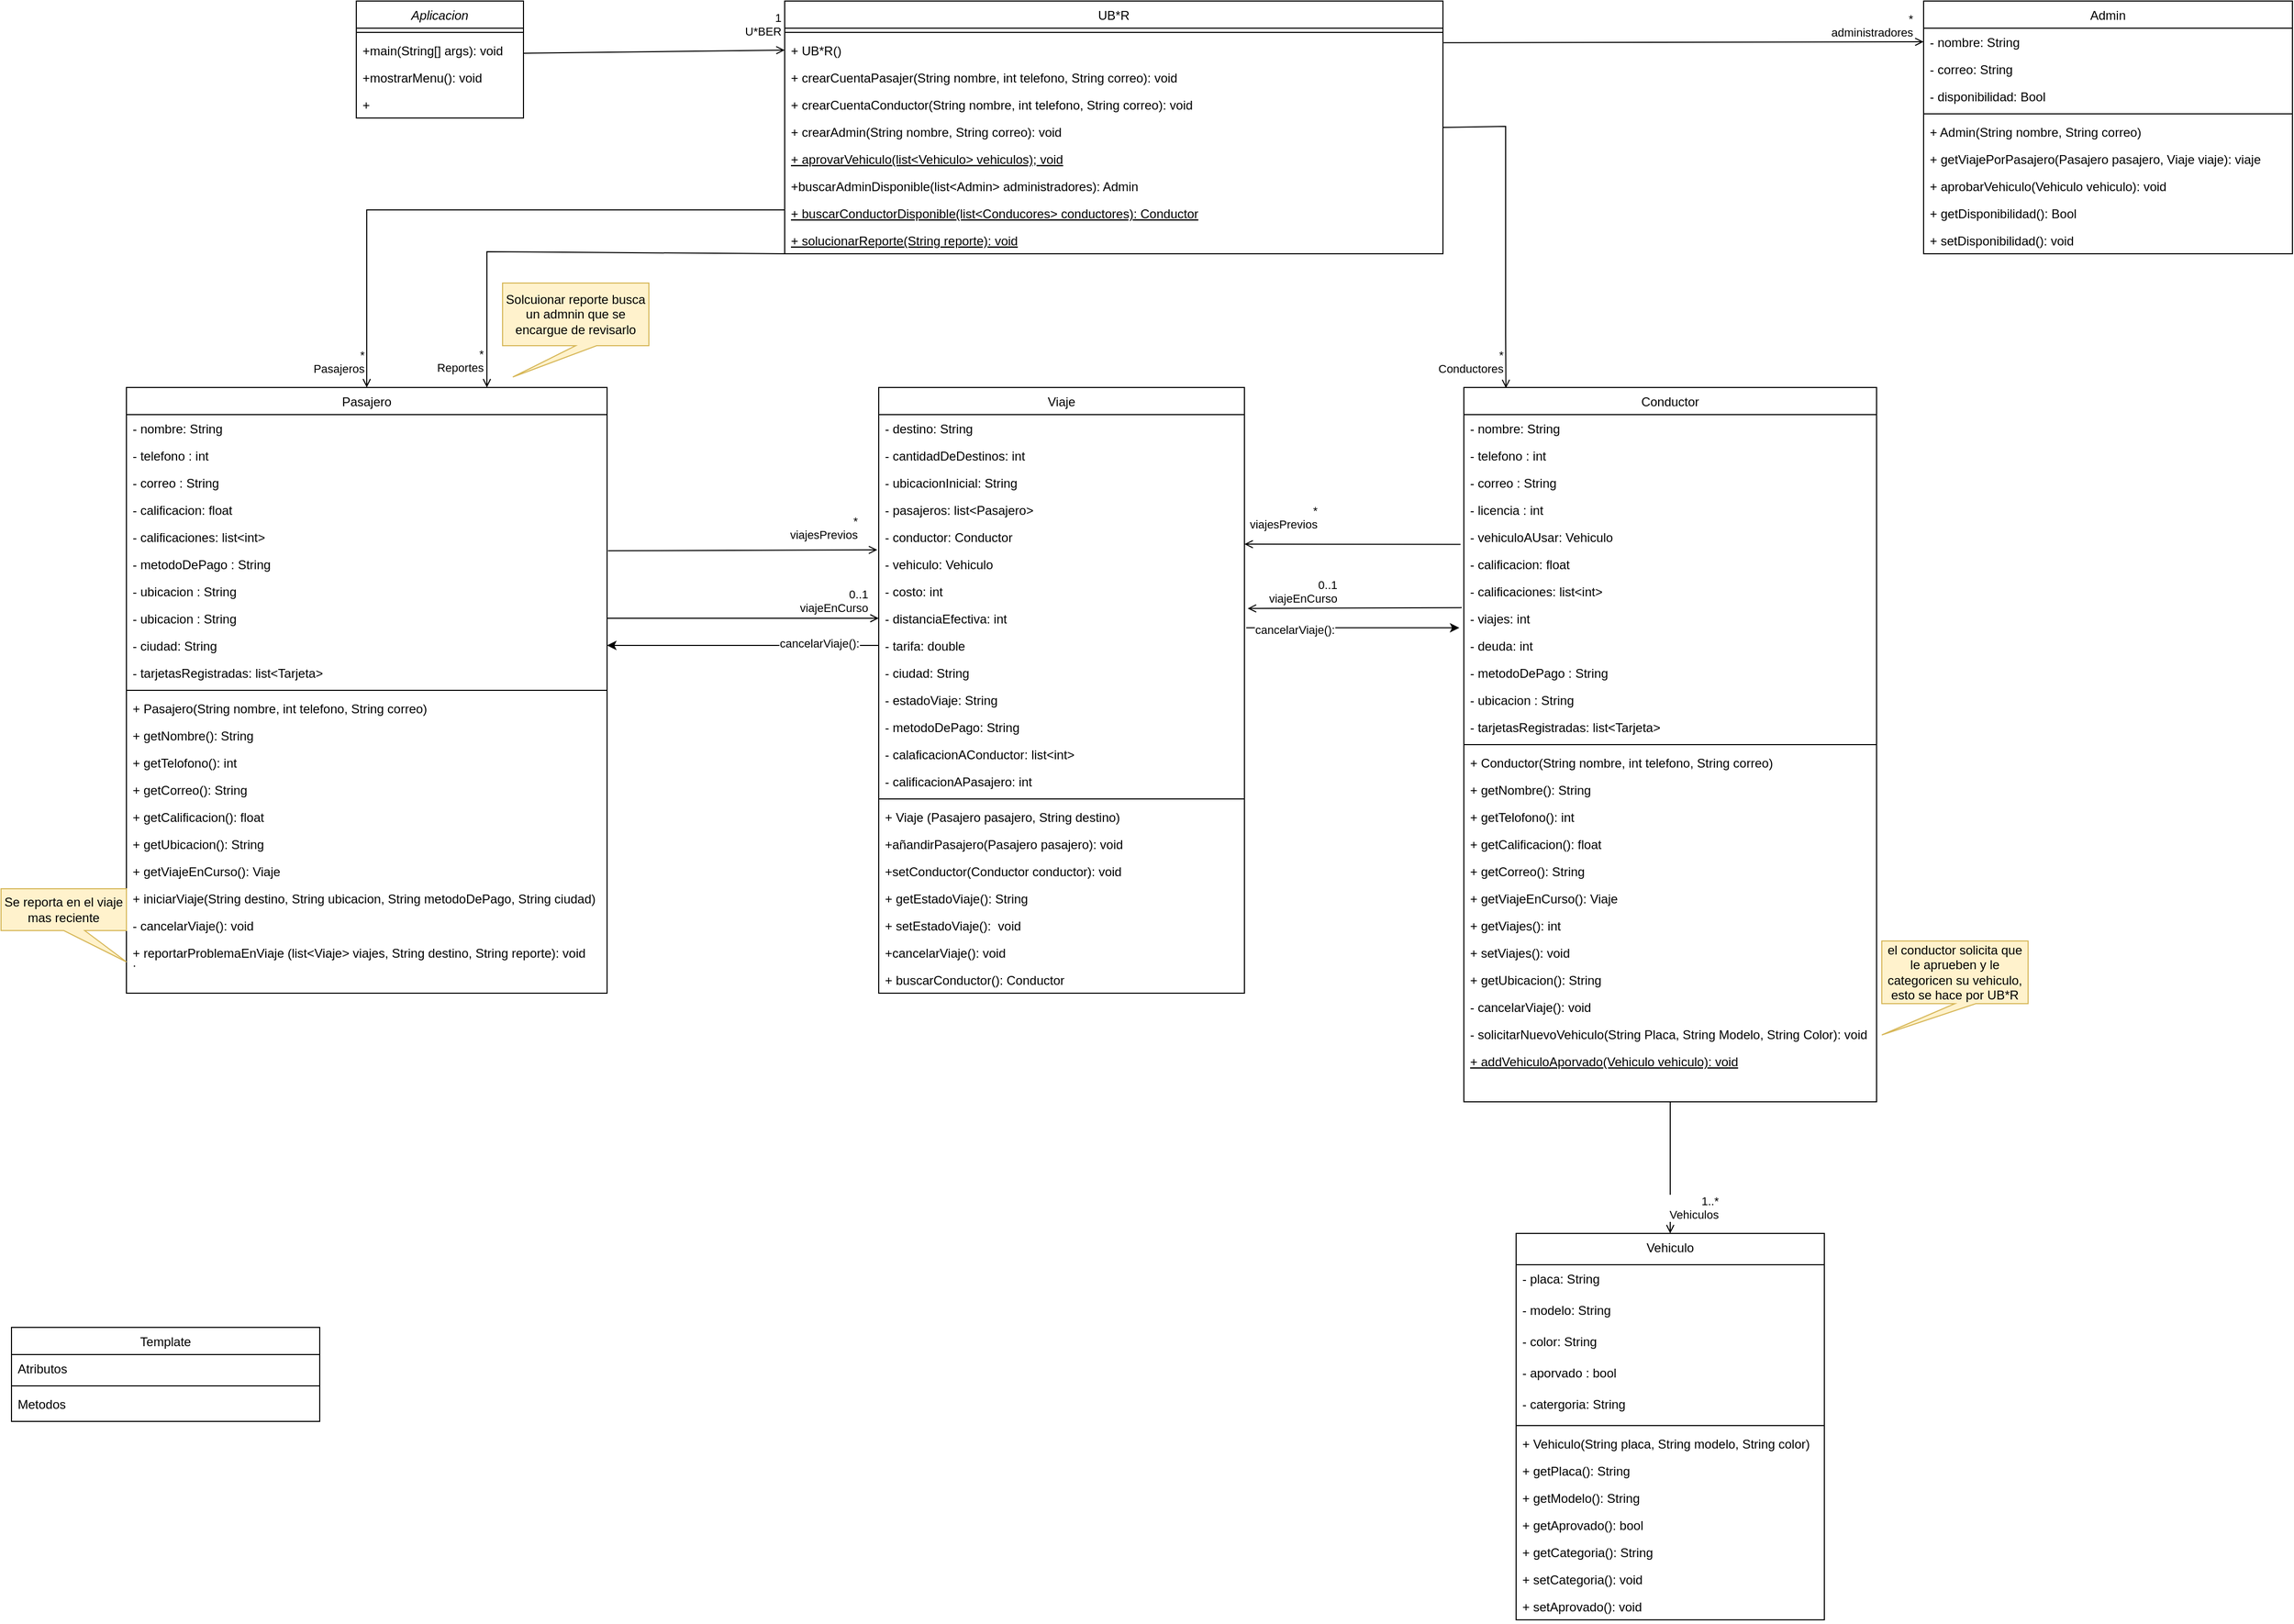 <mxfile version="20.3.0" type="github">
  <diagram id="C5RBs43oDa-KdzZeNtuy" name="Page-1">
    <mxGraphModel dx="2028" dy="691" grid="1" gridSize="10" guides="1" tooltips="1" connect="1" arrows="1" fold="1" page="1" pageScale="1" pageWidth="827" pageHeight="1169" math="0" shadow="0">
      <root>
        <mxCell id="WIyWlLk6GJQsqaUBKTNV-0" />
        <mxCell id="WIyWlLk6GJQsqaUBKTNV-1" parent="WIyWlLk6GJQsqaUBKTNV-0" />
        <mxCell id="zkfFHV4jXpPFQw0GAbJ--0" value="Aplicacion" style="swimlane;fontStyle=2;align=center;verticalAlign=top;childLayout=stackLayout;horizontal=1;startSize=26;horizontalStack=0;resizeParent=1;resizeLast=0;collapsible=1;marginBottom=0;rounded=0;shadow=0;strokeWidth=1;" parent="WIyWlLk6GJQsqaUBKTNV-1" vertex="1">
          <mxGeometry x="-370" y="40" width="160" height="112" as="geometry">
            <mxRectangle x="230" y="140" width="160" height="26" as="alternateBounds" />
          </mxGeometry>
        </mxCell>
        <mxCell id="zkfFHV4jXpPFQw0GAbJ--4" value="" style="line;html=1;strokeWidth=1;align=left;verticalAlign=middle;spacingTop=-1;spacingLeft=3;spacingRight=3;rotatable=0;labelPosition=right;points=[];portConstraint=eastwest;" parent="zkfFHV4jXpPFQw0GAbJ--0" vertex="1">
          <mxGeometry y="26" width="160" height="8" as="geometry" />
        </mxCell>
        <mxCell id="zkfFHV4jXpPFQw0GAbJ--5" value="+main(String[] args): void" style="text;align=left;verticalAlign=top;spacingLeft=4;spacingRight=4;overflow=hidden;rotatable=0;points=[[0,0.5],[1,0.5]];portConstraint=eastwest;" parent="zkfFHV4jXpPFQw0GAbJ--0" vertex="1">
          <mxGeometry y="34" width="160" height="26" as="geometry" />
        </mxCell>
        <mxCell id="MLmQVyr9P93g7gufr7wJ-302" value="" style="endArrow=open;html=1;rounded=0;entryX=0;entryY=0.5;entryDx=0;entryDy=0;endFill=0;" edge="1" parent="zkfFHV4jXpPFQw0GAbJ--0" target="MLmQVyr9P93g7gufr7wJ-48">
          <mxGeometry relative="1" as="geometry">
            <mxPoint x="160" y="50" as="sourcePoint" />
            <mxPoint x="275.84" y="49.998" as="targetPoint" />
          </mxGeometry>
        </mxCell>
        <mxCell id="MLmQVyr9P93g7gufr7wJ-303" value="1&lt;br&gt;U*BER" style="edgeLabel;resizable=0;html=1;align=right;verticalAlign=bottom;" connectable="0" vertex="1" parent="MLmQVyr9P93g7gufr7wJ-302">
          <mxGeometry x="1" relative="1" as="geometry">
            <mxPoint x="-2" y="-10" as="offset" />
          </mxGeometry>
        </mxCell>
        <mxCell id="MLmQVyr9P93g7gufr7wJ-40" value="+mostrarMenu(): void" style="text;align=left;verticalAlign=top;spacingLeft=4;spacingRight=4;overflow=hidden;rotatable=0;points=[[0,0.5],[1,0.5]];portConstraint=eastwest;" vertex="1" parent="zkfFHV4jXpPFQw0GAbJ--0">
          <mxGeometry y="60" width="160" height="26" as="geometry" />
        </mxCell>
        <mxCell id="MLmQVyr9P93g7gufr7wJ-39" value="+" style="text;align=left;verticalAlign=top;spacingLeft=4;spacingRight=4;overflow=hidden;rotatable=0;points=[[0,0.5],[1,0.5]];portConstraint=eastwest;" vertex="1" parent="zkfFHV4jXpPFQw0GAbJ--0">
          <mxGeometry y="86" width="160" height="26" as="geometry" />
        </mxCell>
        <mxCell id="zkfFHV4jXpPFQw0GAbJ--6" value="Pasajero" style="swimlane;fontStyle=0;align=center;verticalAlign=top;childLayout=stackLayout;horizontal=1;startSize=26;horizontalStack=0;resizeParent=1;resizeLast=0;collapsible=1;marginBottom=0;rounded=0;shadow=0;strokeWidth=1;" parent="WIyWlLk6GJQsqaUBKTNV-1" vertex="1">
          <mxGeometry x="-590" y="410" width="460" height="580" as="geometry">
            <mxRectangle x="130" y="380" width="160" height="26" as="alternateBounds" />
          </mxGeometry>
        </mxCell>
        <mxCell id="zkfFHV4jXpPFQw0GAbJ--7" value="- nombre: String" style="text;align=left;verticalAlign=top;spacingLeft=4;spacingRight=4;overflow=hidden;rotatable=0;points=[[0,0.5],[1,0.5]];portConstraint=eastwest;" parent="zkfFHV4jXpPFQw0GAbJ--6" vertex="1">
          <mxGeometry y="26" width="460" height="26" as="geometry" />
        </mxCell>
        <mxCell id="MLmQVyr9P93g7gufr7wJ-67" value="- telefono : int" style="text;align=left;verticalAlign=top;spacingLeft=4;spacingRight=4;overflow=hidden;rotatable=0;points=[[0,0.5],[1,0.5]];portConstraint=eastwest;" vertex="1" parent="zkfFHV4jXpPFQw0GAbJ--6">
          <mxGeometry y="52" width="460" height="26" as="geometry" />
        </mxCell>
        <mxCell id="MLmQVyr9P93g7gufr7wJ-68" value="- correo : String" style="text;align=left;verticalAlign=top;spacingLeft=4;spacingRight=4;overflow=hidden;rotatable=0;points=[[0,0.5],[1,0.5]];portConstraint=eastwest;" vertex="1" parent="zkfFHV4jXpPFQw0GAbJ--6">
          <mxGeometry y="78" width="460" height="26" as="geometry" />
        </mxCell>
        <mxCell id="zkfFHV4jXpPFQw0GAbJ--8" value="- calificacion: float" style="text;align=left;verticalAlign=top;spacingLeft=4;spacingRight=4;overflow=hidden;rotatable=0;points=[[0,0.5],[1,0.5]];portConstraint=eastwest;rounded=0;shadow=0;html=0;" parent="zkfFHV4jXpPFQw0GAbJ--6" vertex="1">
          <mxGeometry y="104" width="460" height="26" as="geometry" />
        </mxCell>
        <mxCell id="MLmQVyr9P93g7gufr7wJ-361" value="- calificaciones: list&lt;int&gt;" style="text;align=left;verticalAlign=top;spacingLeft=4;spacingRight=4;overflow=hidden;rotatable=0;points=[[0,0.5],[1,0.5]];portConstraint=eastwest;rounded=0;shadow=0;html=0;" vertex="1" parent="zkfFHV4jXpPFQw0GAbJ--6">
          <mxGeometry y="130" width="460" height="26" as="geometry" />
        </mxCell>
        <mxCell id="MLmQVyr9P93g7gufr7wJ-64" value="- metodoDePago : String" style="text;align=left;verticalAlign=top;spacingLeft=4;spacingRight=4;overflow=hidden;rotatable=0;points=[[0,0.5],[1,0.5]];portConstraint=eastwest;rounded=0;shadow=0;html=0;" vertex="1" parent="zkfFHV4jXpPFQw0GAbJ--6">
          <mxGeometry y="156" width="460" height="26" as="geometry" />
        </mxCell>
        <mxCell id="MLmQVyr9P93g7gufr7wJ-65" value="- ubicacion : String" style="text;align=left;verticalAlign=top;spacingLeft=4;spacingRight=4;overflow=hidden;rotatable=0;points=[[0,0.5],[1,0.5]];portConstraint=eastwest;rounded=0;shadow=0;html=0;" vertex="1" parent="zkfFHV4jXpPFQw0GAbJ--6">
          <mxGeometry y="182" width="460" height="26" as="geometry" />
        </mxCell>
        <mxCell id="MLmQVyr9P93g7gufr7wJ-452" value="- ubicacion : String" style="text;align=left;verticalAlign=top;spacingLeft=4;spacingRight=4;overflow=hidden;rotatable=0;points=[[0,0.5],[1,0.5]];portConstraint=eastwest;rounded=0;shadow=0;html=0;" vertex="1" parent="zkfFHV4jXpPFQw0GAbJ--6">
          <mxGeometry y="208" width="460" height="26" as="geometry" />
        </mxCell>
        <mxCell id="MLmQVyr9P93g7gufr7wJ-353" value="- ciudad: String" style="text;align=left;verticalAlign=top;spacingLeft=4;spacingRight=4;overflow=hidden;rotatable=0;points=[[0,0.5],[1,0.5]];portConstraint=eastwest;rounded=0;shadow=0;html=0;" vertex="1" parent="zkfFHV4jXpPFQw0GAbJ--6">
          <mxGeometry y="234" width="460" height="26" as="geometry" />
        </mxCell>
        <mxCell id="MLmQVyr9P93g7gufr7wJ-63" value="- tarjetasRegistradas: list&lt;Tarjeta&gt;" style="text;align=left;verticalAlign=top;spacingLeft=4;spacingRight=4;overflow=hidden;rotatable=0;points=[[0,0.5],[1,0.5]];portConstraint=eastwest;rounded=0;shadow=0;html=0;" vertex="1" parent="zkfFHV4jXpPFQw0GAbJ--6">
          <mxGeometry y="260" width="460" height="26" as="geometry" />
        </mxCell>
        <mxCell id="zkfFHV4jXpPFQw0GAbJ--9" value="" style="line;html=1;strokeWidth=1;align=left;verticalAlign=middle;spacingTop=-1;spacingLeft=3;spacingRight=3;rotatable=0;labelPosition=right;points=[];portConstraint=eastwest;" parent="zkfFHV4jXpPFQw0GAbJ--6" vertex="1">
          <mxGeometry y="286" width="460" height="8" as="geometry" />
        </mxCell>
        <mxCell id="zkfFHV4jXpPFQw0GAbJ--11" value="+ Pasajero(String nombre, int telefono, String correo)" style="text;align=left;verticalAlign=top;spacingLeft=4;spacingRight=4;overflow=hidden;rotatable=0;points=[[0,0.5],[1,0.5]];portConstraint=eastwest;" parent="zkfFHV4jXpPFQw0GAbJ--6" vertex="1">
          <mxGeometry y="294" width="460" height="26" as="geometry" />
        </mxCell>
        <mxCell id="MLmQVyr9P93g7gufr7wJ-69" value="+ getNombre(): String" style="text;align=left;verticalAlign=top;spacingLeft=4;spacingRight=4;overflow=hidden;rotatable=0;points=[[0,0.5],[1,0.5]];portConstraint=eastwest;" vertex="1" parent="zkfFHV4jXpPFQw0GAbJ--6">
          <mxGeometry y="320" width="460" height="26" as="geometry" />
        </mxCell>
        <mxCell id="MLmQVyr9P93g7gufr7wJ-72" value="+ getTelofono(): int" style="text;align=left;verticalAlign=top;spacingLeft=4;spacingRight=4;overflow=hidden;rotatable=0;points=[[0,0.5],[1,0.5]];portConstraint=eastwest;" vertex="1" parent="zkfFHV4jXpPFQw0GAbJ--6">
          <mxGeometry y="346" width="460" height="26" as="geometry" />
        </mxCell>
        <mxCell id="MLmQVyr9P93g7gufr7wJ-71" value="+ getCorreo(): String" style="text;align=left;verticalAlign=top;spacingLeft=4;spacingRight=4;overflow=hidden;rotatable=0;points=[[0,0.5],[1,0.5]];portConstraint=eastwest;" vertex="1" parent="zkfFHV4jXpPFQw0GAbJ--6">
          <mxGeometry y="372" width="460" height="26" as="geometry" />
        </mxCell>
        <mxCell id="MLmQVyr9P93g7gufr7wJ-322" value="+ getCalificacion(): float" style="text;align=left;verticalAlign=top;spacingLeft=4;spacingRight=4;overflow=hidden;rotatable=0;points=[[0,0.5],[1,0.5]];portConstraint=eastwest;" vertex="1" parent="zkfFHV4jXpPFQw0GAbJ--6">
          <mxGeometry y="398" width="460" height="26" as="geometry" />
        </mxCell>
        <mxCell id="MLmQVyr9P93g7gufr7wJ-344" value="+ getUbicacion(): String" style="text;align=left;verticalAlign=top;spacingLeft=4;spacingRight=4;overflow=hidden;rotatable=0;points=[[0,0.5],[1,0.5]];portConstraint=eastwest;" vertex="1" parent="zkfFHV4jXpPFQw0GAbJ--6">
          <mxGeometry y="424" width="460" height="26" as="geometry" />
        </mxCell>
        <mxCell id="MLmQVyr9P93g7gufr7wJ-70" value="+ getViajeEnCurso(): Viaje" style="text;align=left;verticalAlign=top;spacingLeft=4;spacingRight=4;overflow=hidden;rotatable=0;points=[[0,0.5],[1,0.5]];portConstraint=eastwest;" vertex="1" parent="zkfFHV4jXpPFQw0GAbJ--6">
          <mxGeometry y="450" width="460" height="26" as="geometry" />
        </mxCell>
        <mxCell id="MLmQVyr9P93g7gufr7wJ-301" value="+ iniciarViaje(String destino, String ubicacion, String metodoDePago, String ciudad)" style="text;align=left;verticalAlign=top;spacingLeft=4;spacingRight=4;overflow=hidden;rotatable=0;points=[[0,0.5],[1,0.5]];portConstraint=eastwest;" vertex="1" parent="zkfFHV4jXpPFQw0GAbJ--6">
          <mxGeometry y="476" width="460" height="26" as="geometry" />
        </mxCell>
        <mxCell id="MLmQVyr9P93g7gufr7wJ-346" value="- cancelarViaje(): void" style="text;align=left;verticalAlign=top;spacingLeft=4;spacingRight=4;overflow=hidden;rotatable=0;points=[[0,0.5],[1,0.5]];portConstraint=eastwest;" vertex="1" parent="zkfFHV4jXpPFQw0GAbJ--6">
          <mxGeometry y="502" width="460" height="26" as="geometry" />
        </mxCell>
        <mxCell id="MLmQVyr9P93g7gufr7wJ-410" value="+ reportarProblemaEnViaje (list&lt;Viaje&gt; viajes, String destino, String reporte): void&#xa;:" style="text;align=left;verticalAlign=top;spacingLeft=4;spacingRight=4;overflow=hidden;rotatable=0;points=[[0,0.5],[1,0.5]];portConstraint=eastwest;" vertex="1" parent="zkfFHV4jXpPFQw0GAbJ--6">
          <mxGeometry y="528" width="460" height="26" as="geometry" />
        </mxCell>
        <mxCell id="zkfFHV4jXpPFQw0GAbJ--17" value="Viaje" style="swimlane;fontStyle=0;align=center;verticalAlign=top;childLayout=stackLayout;horizontal=1;startSize=26;horizontalStack=0;resizeParent=1;resizeLast=0;collapsible=1;marginBottom=0;rounded=0;shadow=0;strokeWidth=1;" parent="WIyWlLk6GJQsqaUBKTNV-1" vertex="1">
          <mxGeometry x="130" y="410" width="350" height="580" as="geometry">
            <mxRectangle x="550" y="140" width="160" height="26" as="alternateBounds" />
          </mxGeometry>
        </mxCell>
        <mxCell id="zkfFHV4jXpPFQw0GAbJ--18" value="- destino: String" style="text;align=left;verticalAlign=top;spacingLeft=4;spacingRight=4;overflow=hidden;rotatable=0;points=[[0,0.5],[1,0.5]];portConstraint=eastwest;" parent="zkfFHV4jXpPFQw0GAbJ--17" vertex="1">
          <mxGeometry y="26" width="350" height="26" as="geometry" />
        </mxCell>
        <mxCell id="MLmQVyr9P93g7gufr7wJ-354" value="- cantidadDeDestinos: int" style="text;align=left;verticalAlign=top;spacingLeft=4;spacingRight=4;overflow=hidden;rotatable=0;points=[[0,0.5],[1,0.5]];portConstraint=eastwest;" vertex="1" parent="zkfFHV4jXpPFQw0GAbJ--17">
          <mxGeometry y="52" width="350" height="26" as="geometry" />
        </mxCell>
        <mxCell id="zkfFHV4jXpPFQw0GAbJ--19" value="- ubicacionInicial: String" style="text;align=left;verticalAlign=top;spacingLeft=4;spacingRight=4;overflow=hidden;rotatable=0;points=[[0,0.5],[1,0.5]];portConstraint=eastwest;rounded=0;shadow=0;html=0;" parent="zkfFHV4jXpPFQw0GAbJ--17" vertex="1">
          <mxGeometry y="78" width="350" height="26" as="geometry" />
        </mxCell>
        <mxCell id="zkfFHV4jXpPFQw0GAbJ--20" value="- pasajeros: list&lt;Pasajero&gt;" style="text;align=left;verticalAlign=top;spacingLeft=4;spacingRight=4;overflow=hidden;rotatable=0;points=[[0,0.5],[1,0.5]];portConstraint=eastwest;rounded=0;shadow=0;html=0;" parent="zkfFHV4jXpPFQw0GAbJ--17" vertex="1">
          <mxGeometry y="104" width="350" height="26" as="geometry" />
        </mxCell>
        <mxCell id="zkfFHV4jXpPFQw0GAbJ--21" value="- conductor: Conductor" style="text;align=left;verticalAlign=top;spacingLeft=4;spacingRight=4;overflow=hidden;rotatable=0;points=[[0,0.5],[1,0.5]];portConstraint=eastwest;rounded=0;shadow=0;html=0;" parent="zkfFHV4jXpPFQw0GAbJ--17" vertex="1">
          <mxGeometry y="130" width="350" height="26" as="geometry" />
        </mxCell>
        <mxCell id="MLmQVyr9P93g7gufr7wJ-474" value="" style="endArrow=open;html=1;rounded=0;entryX=-0.004;entryY=0.982;entryDx=0;entryDy=0;endFill=0;exitX=-0.008;exitY=0.781;exitDx=0;exitDy=0;exitPerimeter=0;entryPerimeter=0;" edge="1" parent="zkfFHV4jXpPFQw0GAbJ--17" source="MLmQVyr9P93g7gufr7wJ-424">
          <mxGeometry width="50" height="50" relative="1" as="geometry">
            <mxPoint x="92.32" y="150.86" as="sourcePoint" />
            <mxPoint x="350.0" y="150.002" as="targetPoint" />
          </mxGeometry>
        </mxCell>
        <mxCell id="zkfFHV4jXpPFQw0GAbJ--22" value="- vehiculo: Vehiculo" style="text;align=left;verticalAlign=top;spacingLeft=4;spacingRight=4;overflow=hidden;rotatable=0;points=[[0,0.5],[1,0.5]];portConstraint=eastwest;rounded=0;shadow=0;html=0;" parent="zkfFHV4jXpPFQw0GAbJ--17" vertex="1">
          <mxGeometry y="156" width="350" height="26" as="geometry" />
        </mxCell>
        <mxCell id="MLmQVyr9P93g7gufr7wJ-349" value="- costo: int" style="text;align=left;verticalAlign=top;spacingLeft=4;spacingRight=4;overflow=hidden;rotatable=0;points=[[0,0.5],[1,0.5]];portConstraint=eastwest;rounded=0;shadow=0;html=0;" vertex="1" parent="zkfFHV4jXpPFQw0GAbJ--17">
          <mxGeometry y="182" width="350" height="26" as="geometry" />
        </mxCell>
        <mxCell id="MLmQVyr9P93g7gufr7wJ-350" value="- distanciaEfectiva: int" style="text;align=left;verticalAlign=top;spacingLeft=4;spacingRight=4;overflow=hidden;rotatable=0;points=[[0,0.5],[1,0.5]];portConstraint=eastwest;rounded=0;shadow=0;html=0;" vertex="1" parent="zkfFHV4jXpPFQw0GAbJ--17">
          <mxGeometry y="208" width="350" height="26" as="geometry" />
        </mxCell>
        <mxCell id="MLmQVyr9P93g7gufr7wJ-351" value="- tarifa: double" style="text;align=left;verticalAlign=top;spacingLeft=4;spacingRight=4;overflow=hidden;rotatable=0;points=[[0,0.5],[1,0.5]];portConstraint=eastwest;rounded=0;shadow=0;html=0;" vertex="1" parent="zkfFHV4jXpPFQw0GAbJ--17">
          <mxGeometry y="234" width="350" height="26" as="geometry" />
        </mxCell>
        <mxCell id="MLmQVyr9P93g7gufr7wJ-352" value="- ciudad: String" style="text;align=left;verticalAlign=top;spacingLeft=4;spacingRight=4;overflow=hidden;rotatable=0;points=[[0,0.5],[1,0.5]];portConstraint=eastwest;rounded=0;shadow=0;html=0;" vertex="1" parent="zkfFHV4jXpPFQw0GAbJ--17">
          <mxGeometry y="260" width="350" height="26" as="geometry" />
        </mxCell>
        <mxCell id="MLmQVyr9P93g7gufr7wJ-357" value="- estadoViaje: String" style="text;align=left;verticalAlign=top;spacingLeft=4;spacingRight=4;overflow=hidden;rotatable=0;points=[[0,0.5],[1,0.5]];portConstraint=eastwest;rounded=0;shadow=0;html=0;" vertex="1" parent="zkfFHV4jXpPFQw0GAbJ--17">
          <mxGeometry y="286" width="350" height="26" as="geometry" />
        </mxCell>
        <mxCell id="MLmQVyr9P93g7gufr7wJ-362" value="- metodoDePago: String" style="text;align=left;verticalAlign=top;spacingLeft=4;spacingRight=4;overflow=hidden;rotatable=0;points=[[0,0.5],[1,0.5]];portConstraint=eastwest;rounded=0;shadow=0;html=0;" vertex="1" parent="zkfFHV4jXpPFQw0GAbJ--17">
          <mxGeometry y="312" width="350" height="26" as="geometry" />
        </mxCell>
        <mxCell id="MLmQVyr9P93g7gufr7wJ-363" value="- calaficacionAConductor: list&lt;int&gt;" style="text;align=left;verticalAlign=top;spacingLeft=4;spacingRight=4;overflow=hidden;rotatable=0;points=[[0,0.5],[1,0.5]];portConstraint=eastwest;rounded=0;shadow=0;html=0;" vertex="1" parent="zkfFHV4jXpPFQw0GAbJ--17">
          <mxGeometry y="338" width="350" height="26" as="geometry" />
        </mxCell>
        <mxCell id="MLmQVyr9P93g7gufr7wJ-364" value="- calificacionAPasajero: int" style="text;align=left;verticalAlign=top;spacingLeft=4;spacingRight=4;overflow=hidden;rotatable=0;points=[[0,0.5],[1,0.5]];portConstraint=eastwest;rounded=0;shadow=0;html=0;" vertex="1" parent="zkfFHV4jXpPFQw0GAbJ--17">
          <mxGeometry y="364" width="350" height="26" as="geometry" />
        </mxCell>
        <mxCell id="zkfFHV4jXpPFQw0GAbJ--23" value="" style="line;html=1;strokeWidth=1;align=left;verticalAlign=middle;spacingTop=-1;spacingLeft=3;spacingRight=3;rotatable=0;labelPosition=right;points=[];portConstraint=eastwest;" parent="zkfFHV4jXpPFQw0GAbJ--17" vertex="1">
          <mxGeometry y="390" width="350" height="8" as="geometry" />
        </mxCell>
        <mxCell id="MLmQVyr9P93g7gufr7wJ-356" value="+ Viaje (Pasajero pasajero, String destino)" style="text;align=left;verticalAlign=top;spacingLeft=4;spacingRight=4;overflow=hidden;rotatable=0;points=[[0,0.5],[1,0.5]];portConstraint=eastwest;" vertex="1" parent="zkfFHV4jXpPFQw0GAbJ--17">
          <mxGeometry y="398" width="350" height="26" as="geometry" />
        </mxCell>
        <mxCell id="zkfFHV4jXpPFQw0GAbJ--24" value="+añandirPasajero(Pasajero pasajero): void" style="text;align=left;verticalAlign=top;spacingLeft=4;spacingRight=4;overflow=hidden;rotatable=0;points=[[0,0.5],[1,0.5]];portConstraint=eastwest;" parent="zkfFHV4jXpPFQw0GAbJ--17" vertex="1">
          <mxGeometry y="424" width="350" height="26" as="geometry" />
        </mxCell>
        <mxCell id="zkfFHV4jXpPFQw0GAbJ--25" value="+setConductor(Conductor conductor): void" style="text;align=left;verticalAlign=top;spacingLeft=4;spacingRight=4;overflow=hidden;rotatable=0;points=[[0,0.5],[1,0.5]];portConstraint=eastwest;" parent="zkfFHV4jXpPFQw0GAbJ--17" vertex="1">
          <mxGeometry y="450" width="350" height="26" as="geometry" />
        </mxCell>
        <mxCell id="MLmQVyr9P93g7gufr7wJ-358" value="+ getEstadoViaje(): String" style="text;align=left;verticalAlign=top;spacingLeft=4;spacingRight=4;overflow=hidden;rotatable=0;points=[[0,0.5],[1,0.5]];portConstraint=eastwest;" vertex="1" parent="zkfFHV4jXpPFQw0GAbJ--17">
          <mxGeometry y="476" width="350" height="26" as="geometry" />
        </mxCell>
        <mxCell id="MLmQVyr9P93g7gufr7wJ-359" value="+ setEstadoViaje():  void" style="text;align=left;verticalAlign=top;spacingLeft=4;spacingRight=4;overflow=hidden;rotatable=0;points=[[0,0.5],[1,0.5]];portConstraint=eastwest;" vertex="1" parent="zkfFHV4jXpPFQw0GAbJ--17">
          <mxGeometry y="502" width="350" height="26" as="geometry" />
        </mxCell>
        <mxCell id="MLmQVyr9P93g7gufr7wJ-465" value="+cancelarViaje(): void" style="text;align=left;verticalAlign=top;spacingLeft=4;spacingRight=4;overflow=hidden;rotatable=0;points=[[0,0.5],[1,0.5]];portConstraint=eastwest;" vertex="1" parent="zkfFHV4jXpPFQw0GAbJ--17">
          <mxGeometry y="528" width="350" height="26" as="geometry" />
        </mxCell>
        <mxCell id="MLmQVyr9P93g7gufr7wJ-478" value="+ buscarConductor(): Conductor" style="text;align=left;verticalAlign=top;spacingLeft=4;spacingRight=4;overflow=hidden;rotatable=0;points=[[0,0.5],[1,0.5]];portConstraint=eastwest;" vertex="1" parent="zkfFHV4jXpPFQw0GAbJ--17">
          <mxGeometry y="554" width="350" height="26" as="geometry" />
        </mxCell>
        <mxCell id="MLmQVyr9P93g7gufr7wJ-41" value="UB*R" style="swimlane;fontStyle=0;align=center;verticalAlign=top;childLayout=stackLayout;horizontal=1;startSize=26;horizontalStack=0;resizeParent=1;resizeLast=0;collapsible=1;marginBottom=0;rounded=0;shadow=0;strokeWidth=1;" vertex="1" parent="WIyWlLk6GJQsqaUBKTNV-1">
          <mxGeometry x="40" y="40" width="630" height="242" as="geometry">
            <mxRectangle x="550" y="140" width="160" height="26" as="alternateBounds" />
          </mxGeometry>
        </mxCell>
        <mxCell id="MLmQVyr9P93g7gufr7wJ-47" value="" style="line;html=1;strokeWidth=1;align=left;verticalAlign=middle;spacingTop=-1;spacingLeft=3;spacingRight=3;rotatable=0;labelPosition=right;points=[];portConstraint=eastwest;" vertex="1" parent="MLmQVyr9P93g7gufr7wJ-41">
          <mxGeometry y="26" width="630" height="8" as="geometry" />
        </mxCell>
        <mxCell id="MLmQVyr9P93g7gufr7wJ-48" value="+ UB*R()" style="text;align=left;verticalAlign=top;spacingLeft=4;spacingRight=4;overflow=hidden;rotatable=0;points=[[0,0.5],[1,0.5]];portConstraint=eastwest;" vertex="1" parent="MLmQVyr9P93g7gufr7wJ-41">
          <mxGeometry y="34" width="630" height="26" as="geometry" />
        </mxCell>
        <mxCell id="MLmQVyr9P93g7gufr7wJ-365" value="+ crearCuentaPasajer(String nombre, int telefono, String correo): void" style="text;align=left;verticalAlign=top;spacingLeft=4;spacingRight=4;overflow=hidden;rotatable=0;points=[[0,0.5],[1,0.5]];portConstraint=eastwest;" vertex="1" parent="MLmQVyr9P93g7gufr7wJ-41">
          <mxGeometry y="60" width="630" height="26" as="geometry" />
        </mxCell>
        <mxCell id="MLmQVyr9P93g7gufr7wJ-369" value="+ crearCuentaConductor(String nombre, int telefono, String correo): void" style="text;align=left;verticalAlign=top;spacingLeft=4;spacingRight=4;overflow=hidden;rotatable=0;points=[[0,0.5],[1,0.5]];portConstraint=eastwest;" vertex="1" parent="MLmQVyr9P93g7gufr7wJ-41">
          <mxGeometry y="86" width="630" height="26" as="geometry" />
        </mxCell>
        <mxCell id="MLmQVyr9P93g7gufr7wJ-467" value="+ crearAdmin(String nombre, String correo): void" style="text;align=left;verticalAlign=top;spacingLeft=4;spacingRight=4;overflow=hidden;rotatable=0;points=[[0,0.5],[1,0.5]];portConstraint=eastwest;" vertex="1" parent="MLmQVyr9P93g7gufr7wJ-41">
          <mxGeometry y="112" width="630" height="26" as="geometry" />
        </mxCell>
        <mxCell id="MLmQVyr9P93g7gufr7wJ-370" value="+ aprovarVehiculo(list&lt;Vehiculo&gt; vehiculos); void" style="text;align=left;verticalAlign=top;spacingLeft=4;spacingRight=4;overflow=hidden;rotatable=0;points=[[0,0.5],[1,0.5]];portConstraint=eastwest;fontStyle=4" vertex="1" parent="MLmQVyr9P93g7gufr7wJ-41">
          <mxGeometry y="138" width="630" height="26" as="geometry" />
        </mxCell>
        <mxCell id="MLmQVyr9P93g7gufr7wJ-466" value="+buscarAdminDisponible(list&lt;Admin&gt; administradores): Admin" style="text;align=left;verticalAlign=top;spacingLeft=4;spacingRight=4;overflow=hidden;rotatable=0;points=[[0,0.5],[1,0.5]];portConstraint=eastwest;" vertex="1" parent="MLmQVyr9P93g7gufr7wJ-41">
          <mxGeometry y="164" width="630" height="26" as="geometry" />
        </mxCell>
        <mxCell id="MLmQVyr9P93g7gufr7wJ-479" value="+ buscarConductorDisponible(list&lt;Conducores&gt; conductores): Conductor" style="text;align=left;verticalAlign=top;spacingLeft=4;spacingRight=4;overflow=hidden;rotatable=0;points=[[0,0.5],[1,0.5]];portConstraint=eastwest;fontStyle=4" vertex="1" parent="MLmQVyr9P93g7gufr7wJ-41">
          <mxGeometry y="190" width="630" height="26" as="geometry" />
        </mxCell>
        <mxCell id="MLmQVyr9P93g7gufr7wJ-480" value="+ solucionarReporte(String reporte): void" style="text;align=left;verticalAlign=top;spacingLeft=4;spacingRight=4;overflow=hidden;rotatable=0;points=[[0,0.5],[1,0.5]];portConstraint=eastwest;fontStyle=4" vertex="1" parent="MLmQVyr9P93g7gufr7wJ-41">
          <mxGeometry y="216" width="630" height="26" as="geometry" />
        </mxCell>
        <mxCell id="MLmQVyr9P93g7gufr7wJ-56" value="" style="endArrow=open;html=1;rounded=0;entryX=0.5;entryY=0;entryDx=0;entryDy=0;endFill=0;" edge="1" parent="WIyWlLk6GJQsqaUBKTNV-1" target="zkfFHV4jXpPFQw0GAbJ--6">
          <mxGeometry relative="1" as="geometry">
            <mxPoint x="40" y="240" as="sourcePoint" />
            <mxPoint x="402" y="380" as="targetPoint" />
            <Array as="points">
              <mxPoint x="-360" y="240" />
            </Array>
          </mxGeometry>
        </mxCell>
        <mxCell id="MLmQVyr9P93g7gufr7wJ-59" value="* &lt;br&gt;Pasajeros" style="edgeLabel;resizable=0;html=1;align=right;verticalAlign=bottom;" connectable="0" vertex="1" parent="MLmQVyr9P93g7gufr7wJ-56">
          <mxGeometry x="1" relative="1" as="geometry">
            <mxPoint x="-2" y="-10" as="offset" />
          </mxGeometry>
        </mxCell>
        <mxCell id="MLmQVyr9P93g7gufr7wJ-304" value="" style="endArrow=open;html=1;rounded=0;endFill=0;exitX=1;exitY=0.5;exitDx=0;exitDy=0;entryX=0.102;entryY=0.001;entryDx=0;entryDy=0;entryPerimeter=0;" edge="1" parent="WIyWlLk6GJQsqaUBKTNV-1" source="MLmQVyr9P93g7gufr7wJ-41" target="MLmQVyr9P93g7gufr7wJ-306">
          <mxGeometry relative="1" as="geometry">
            <mxPoint x="610" y="250" as="sourcePoint" />
            <mxPoint x="730" y="407" as="targetPoint" />
            <Array as="points">
              <mxPoint x="730" y="160" />
              <mxPoint x="730" y="360" />
            </Array>
          </mxGeometry>
        </mxCell>
        <mxCell id="MLmQVyr9P93g7gufr7wJ-305" value="* &lt;br&gt;Conductores" style="edgeLabel;resizable=0;html=1;align=right;verticalAlign=bottom;" connectable="0" vertex="1" parent="MLmQVyr9P93g7gufr7wJ-304">
          <mxGeometry x="1" relative="1" as="geometry">
            <mxPoint x="-2" y="-10" as="offset" />
          </mxGeometry>
        </mxCell>
        <mxCell id="MLmQVyr9P93g7gufr7wJ-306" value="Conductor" style="swimlane;fontStyle=0;align=center;verticalAlign=top;childLayout=stackLayout;horizontal=1;startSize=26;horizontalStack=0;resizeParent=1;resizeLast=0;collapsible=1;marginBottom=0;rounded=0;shadow=0;strokeWidth=1;" vertex="1" parent="WIyWlLk6GJQsqaUBKTNV-1">
          <mxGeometry x="690" y="410" width="395" height="684" as="geometry">
            <mxRectangle x="130" y="380" width="160" height="26" as="alternateBounds" />
          </mxGeometry>
        </mxCell>
        <mxCell id="MLmQVyr9P93g7gufr7wJ-307" value="- nombre: String" style="text;align=left;verticalAlign=top;spacingLeft=4;spacingRight=4;overflow=hidden;rotatable=0;points=[[0,0.5],[1,0.5]];portConstraint=eastwest;" vertex="1" parent="MLmQVyr9P93g7gufr7wJ-306">
          <mxGeometry y="26" width="395" height="26" as="geometry" />
        </mxCell>
        <mxCell id="MLmQVyr9P93g7gufr7wJ-308" value="- telefono : int" style="text;align=left;verticalAlign=top;spacingLeft=4;spacingRight=4;overflow=hidden;rotatable=0;points=[[0,0.5],[1,0.5]];portConstraint=eastwest;" vertex="1" parent="MLmQVyr9P93g7gufr7wJ-306">
          <mxGeometry y="52" width="395" height="26" as="geometry" />
        </mxCell>
        <mxCell id="MLmQVyr9P93g7gufr7wJ-309" value="- correo : String" style="text;align=left;verticalAlign=top;spacingLeft=4;spacingRight=4;overflow=hidden;rotatable=0;points=[[0,0.5],[1,0.5]];portConstraint=eastwest;" vertex="1" parent="MLmQVyr9P93g7gufr7wJ-306">
          <mxGeometry y="78" width="395" height="26" as="geometry" />
        </mxCell>
        <mxCell id="MLmQVyr9P93g7gufr7wJ-425" value="- licencia : int" style="text;align=left;verticalAlign=top;spacingLeft=4;spacingRight=4;overflow=hidden;rotatable=0;points=[[0,0.5],[1,0.5]];portConstraint=eastwest;" vertex="1" parent="MLmQVyr9P93g7gufr7wJ-306">
          <mxGeometry y="104" width="395" height="26" as="geometry" />
        </mxCell>
        <mxCell id="MLmQVyr9P93g7gufr7wJ-424" value="- vehiculoAUsar: Vehiculo" style="text;align=left;verticalAlign=top;spacingLeft=4;spacingRight=4;overflow=hidden;rotatable=0;points=[[0,0.5],[1,0.5]];portConstraint=eastwest;" vertex="1" parent="MLmQVyr9P93g7gufr7wJ-306">
          <mxGeometry y="130" width="395" height="26" as="geometry" />
        </mxCell>
        <mxCell id="MLmQVyr9P93g7gufr7wJ-310" value="- calificacion: float" style="text;align=left;verticalAlign=top;spacingLeft=4;spacingRight=4;overflow=hidden;rotatable=0;points=[[0,0.5],[1,0.5]];portConstraint=eastwest;rounded=0;shadow=0;html=0;" vertex="1" parent="MLmQVyr9P93g7gufr7wJ-306">
          <mxGeometry y="156" width="395" height="26" as="geometry" />
        </mxCell>
        <mxCell id="MLmQVyr9P93g7gufr7wJ-360" value="- calificaciones: list&lt;int&gt;" style="text;align=left;verticalAlign=top;spacingLeft=4;spacingRight=4;overflow=hidden;rotatable=0;points=[[0,0.5],[1,0.5]];portConstraint=eastwest;rounded=0;shadow=0;html=0;" vertex="1" parent="MLmQVyr9P93g7gufr7wJ-306">
          <mxGeometry y="182" width="395" height="26" as="geometry" />
        </mxCell>
        <mxCell id="MLmQVyr9P93g7gufr7wJ-340" value="- viajes: int" style="text;align=left;verticalAlign=top;spacingLeft=4;spacingRight=4;overflow=hidden;rotatable=0;points=[[0,0.5],[1,0.5]];portConstraint=eastwest;rounded=0;shadow=0;html=0;" vertex="1" parent="MLmQVyr9P93g7gufr7wJ-306">
          <mxGeometry y="208" width="395" height="26" as="geometry" />
        </mxCell>
        <mxCell id="MLmQVyr9P93g7gufr7wJ-341" value="- deuda: int" style="text;align=left;verticalAlign=top;spacingLeft=4;spacingRight=4;overflow=hidden;rotatable=0;points=[[0,0.5],[1,0.5]];portConstraint=eastwest;rounded=0;shadow=0;html=0;" vertex="1" parent="MLmQVyr9P93g7gufr7wJ-306">
          <mxGeometry y="234" width="395" height="26" as="geometry" />
        </mxCell>
        <mxCell id="MLmQVyr9P93g7gufr7wJ-312" value="- metodoDePago : String" style="text;align=left;verticalAlign=top;spacingLeft=4;spacingRight=4;overflow=hidden;rotatable=0;points=[[0,0.5],[1,0.5]];portConstraint=eastwest;rounded=0;shadow=0;html=0;" vertex="1" parent="MLmQVyr9P93g7gufr7wJ-306">
          <mxGeometry y="260" width="395" height="26" as="geometry" />
        </mxCell>
        <mxCell id="MLmQVyr9P93g7gufr7wJ-313" value="- ubicacion : String" style="text;align=left;verticalAlign=top;spacingLeft=4;spacingRight=4;overflow=hidden;rotatable=0;points=[[0,0.5],[1,0.5]];portConstraint=eastwest;rounded=0;shadow=0;html=0;" vertex="1" parent="MLmQVyr9P93g7gufr7wJ-306">
          <mxGeometry y="286" width="395" height="26" as="geometry" />
        </mxCell>
        <mxCell id="MLmQVyr9P93g7gufr7wJ-314" value="- tarjetasRegistradas: list&lt;Tarjeta&gt;" style="text;align=left;verticalAlign=top;spacingLeft=4;spacingRight=4;overflow=hidden;rotatable=0;points=[[0,0.5],[1,0.5]];portConstraint=eastwest;rounded=0;shadow=0;html=0;" vertex="1" parent="MLmQVyr9P93g7gufr7wJ-306">
          <mxGeometry y="312" width="395" height="26" as="geometry" />
        </mxCell>
        <mxCell id="MLmQVyr9P93g7gufr7wJ-315" value="" style="line;html=1;strokeWidth=1;align=left;verticalAlign=middle;spacingTop=-1;spacingLeft=3;spacingRight=3;rotatable=0;labelPosition=right;points=[];portConstraint=eastwest;" vertex="1" parent="MLmQVyr9P93g7gufr7wJ-306">
          <mxGeometry y="338" width="395" height="8" as="geometry" />
        </mxCell>
        <mxCell id="MLmQVyr9P93g7gufr7wJ-316" value="+ Conductor(String nombre, int telefono, String correo)" style="text;align=left;verticalAlign=top;spacingLeft=4;spacingRight=4;overflow=hidden;rotatable=0;points=[[0,0.5],[1,0.5]];portConstraint=eastwest;" vertex="1" parent="MLmQVyr9P93g7gufr7wJ-306">
          <mxGeometry y="346" width="395" height="26" as="geometry" />
        </mxCell>
        <mxCell id="MLmQVyr9P93g7gufr7wJ-317" value="+ getNombre(): String" style="text;align=left;verticalAlign=top;spacingLeft=4;spacingRight=4;overflow=hidden;rotatable=0;points=[[0,0.5],[1,0.5]];portConstraint=eastwest;" vertex="1" parent="MLmQVyr9P93g7gufr7wJ-306">
          <mxGeometry y="372" width="395" height="26" as="geometry" />
        </mxCell>
        <mxCell id="MLmQVyr9P93g7gufr7wJ-318" value="+ getTelofono(): int" style="text;align=left;verticalAlign=top;spacingLeft=4;spacingRight=4;overflow=hidden;rotatable=0;points=[[0,0.5],[1,0.5]];portConstraint=eastwest;" vertex="1" parent="MLmQVyr9P93g7gufr7wJ-306">
          <mxGeometry y="398" width="395" height="26" as="geometry" />
        </mxCell>
        <mxCell id="MLmQVyr9P93g7gufr7wJ-339" value="+ getCalificacion(): float" style="text;align=left;verticalAlign=top;spacingLeft=4;spacingRight=4;overflow=hidden;rotatable=0;points=[[0,0.5],[1,0.5]];portConstraint=eastwest;" vertex="1" parent="MLmQVyr9P93g7gufr7wJ-306">
          <mxGeometry y="424" width="395" height="26" as="geometry" />
        </mxCell>
        <mxCell id="MLmQVyr9P93g7gufr7wJ-319" value="+ getCorreo(): String" style="text;align=left;verticalAlign=top;spacingLeft=4;spacingRight=4;overflow=hidden;rotatable=0;points=[[0,0.5],[1,0.5]];portConstraint=eastwest;" vertex="1" parent="MLmQVyr9P93g7gufr7wJ-306">
          <mxGeometry y="450" width="395" height="26" as="geometry" />
        </mxCell>
        <mxCell id="MLmQVyr9P93g7gufr7wJ-320" value="+ getViajeEnCurso(): Viaje" style="text;align=left;verticalAlign=top;spacingLeft=4;spacingRight=4;overflow=hidden;rotatable=0;points=[[0,0.5],[1,0.5]];portConstraint=eastwest;" vertex="1" parent="MLmQVyr9P93g7gufr7wJ-306">
          <mxGeometry y="476" width="395" height="26" as="geometry" />
        </mxCell>
        <mxCell id="MLmQVyr9P93g7gufr7wJ-342" value="+ getViajes(): int" style="text;align=left;verticalAlign=top;spacingLeft=4;spacingRight=4;overflow=hidden;rotatable=0;points=[[0,0.5],[1,0.5]];portConstraint=eastwest;" vertex="1" parent="MLmQVyr9P93g7gufr7wJ-306">
          <mxGeometry y="502" width="395" height="26" as="geometry" />
        </mxCell>
        <mxCell id="MLmQVyr9P93g7gufr7wJ-321" value="+ setViajes(): void" style="text;align=left;verticalAlign=top;spacingLeft=4;spacingRight=4;overflow=hidden;rotatable=0;points=[[0,0.5],[1,0.5]];portConstraint=eastwest;" vertex="1" parent="MLmQVyr9P93g7gufr7wJ-306">
          <mxGeometry y="528" width="395" height="26" as="geometry" />
        </mxCell>
        <mxCell id="MLmQVyr9P93g7gufr7wJ-343" value="+ getUbicacion(): String" style="text;align=left;verticalAlign=top;spacingLeft=4;spacingRight=4;overflow=hidden;rotatable=0;points=[[0,0.5],[1,0.5]];portConstraint=eastwest;" vertex="1" parent="MLmQVyr9P93g7gufr7wJ-306">
          <mxGeometry y="554" width="395" height="26" as="geometry" />
        </mxCell>
        <mxCell id="MLmQVyr9P93g7gufr7wJ-345" value="- cancelarViaje(): void" style="text;align=left;verticalAlign=top;spacingLeft=4;spacingRight=4;overflow=hidden;rotatable=0;points=[[0,0.5],[1,0.5]];portConstraint=eastwest;" vertex="1" parent="MLmQVyr9P93g7gufr7wJ-306">
          <mxGeometry y="580" width="395" height="26" as="geometry" />
        </mxCell>
        <mxCell id="MLmQVyr9P93g7gufr7wJ-426" value="- solicitarNuevoVehiculo(String Placa, String Modelo, String Color): void" style="text;align=left;verticalAlign=top;spacingLeft=4;spacingRight=4;overflow=hidden;rotatable=0;points=[[0,0.5],[1,0.5]];portConstraint=eastwest;" vertex="1" parent="MLmQVyr9P93g7gufr7wJ-306">
          <mxGeometry y="606" width="395" height="26" as="geometry" />
        </mxCell>
        <mxCell id="MLmQVyr9P93g7gufr7wJ-470" value="+ addVehiculoAporvado(Vehiculo vehiculo): void" style="text;align=left;verticalAlign=top;spacingLeft=4;spacingRight=4;overflow=hidden;rotatable=0;points=[[0,0.5],[1,0.5]];portConstraint=eastwest;fontStyle=4" vertex="1" parent="MLmQVyr9P93g7gufr7wJ-306">
          <mxGeometry y="632" width="395" height="26" as="geometry" />
        </mxCell>
        <mxCell id="MLmQVyr9P93g7gufr7wJ-379" value="Template" style="swimlane;fontStyle=0;align=center;verticalAlign=top;childLayout=stackLayout;horizontal=1;startSize=26;horizontalStack=0;resizeParent=1;resizeLast=0;collapsible=1;marginBottom=0;rounded=0;shadow=0;strokeWidth=1;" vertex="1" parent="WIyWlLk6GJQsqaUBKTNV-1">
          <mxGeometry x="-700" y="1310" width="295" height="90" as="geometry">
            <mxRectangle x="130" y="380" width="160" height="26" as="alternateBounds" />
          </mxGeometry>
        </mxCell>
        <mxCell id="MLmQVyr9P93g7gufr7wJ-380" value="Atributos" style="text;align=left;verticalAlign=top;spacingLeft=4;spacingRight=4;overflow=hidden;rotatable=0;points=[[0,0.5],[1,0.5]];portConstraint=eastwest;" vertex="1" parent="MLmQVyr9P93g7gufr7wJ-379">
          <mxGeometry y="26" width="295" height="26" as="geometry" />
        </mxCell>
        <mxCell id="MLmQVyr9P93g7gufr7wJ-391" value="" style="line;html=1;strokeWidth=1;align=left;verticalAlign=middle;spacingTop=-1;spacingLeft=3;spacingRight=3;rotatable=0;labelPosition=right;points=[];portConstraint=eastwest;" vertex="1" parent="MLmQVyr9P93g7gufr7wJ-379">
          <mxGeometry y="52" width="295" height="8" as="geometry" />
        </mxCell>
        <mxCell id="MLmQVyr9P93g7gufr7wJ-400" value="Metodos" style="text;align=left;verticalAlign=top;spacingLeft=4;spacingRight=4;overflow=hidden;rotatable=0;points=[[0,0.5],[1,0.5]];portConstraint=eastwest;" vertex="1" parent="MLmQVyr9P93g7gufr7wJ-379">
          <mxGeometry y="60" width="295" height="26" as="geometry" />
        </mxCell>
        <mxCell id="MLmQVyr9P93g7gufr7wJ-402" value="Admin" style="swimlane;fontStyle=0;align=center;verticalAlign=top;childLayout=stackLayout;horizontal=1;startSize=26;horizontalStack=0;resizeParent=1;resizeLast=0;collapsible=1;marginBottom=0;rounded=0;shadow=0;strokeWidth=1;" vertex="1" parent="WIyWlLk6GJQsqaUBKTNV-1">
          <mxGeometry x="1130" y="40" width="353" height="242" as="geometry">
            <mxRectangle x="130" y="380" width="160" height="26" as="alternateBounds" />
          </mxGeometry>
        </mxCell>
        <mxCell id="MLmQVyr9P93g7gufr7wJ-403" value="- nombre: String" style="text;align=left;verticalAlign=top;spacingLeft=4;spacingRight=4;overflow=hidden;rotatable=0;points=[[0,0.5],[1,0.5]];portConstraint=eastwest;" vertex="1" parent="MLmQVyr9P93g7gufr7wJ-402">
          <mxGeometry y="26" width="353" height="26" as="geometry" />
        </mxCell>
        <mxCell id="MLmQVyr9P93g7gufr7wJ-406" value="- correo: String" style="text;align=left;verticalAlign=top;spacingLeft=4;spacingRight=4;overflow=hidden;rotatable=0;points=[[0,0.5],[1,0.5]];portConstraint=eastwest;" vertex="1" parent="MLmQVyr9P93g7gufr7wJ-402">
          <mxGeometry y="52" width="353" height="26" as="geometry" />
        </mxCell>
        <mxCell id="MLmQVyr9P93g7gufr7wJ-435" value="- disponibilidad: Bool" style="text;align=left;verticalAlign=top;spacingLeft=4;spacingRight=4;overflow=hidden;rotatable=0;points=[[0,0.5],[1,0.5]];portConstraint=eastwest;" vertex="1" parent="MLmQVyr9P93g7gufr7wJ-402">
          <mxGeometry y="78" width="353" height="26" as="geometry" />
        </mxCell>
        <mxCell id="MLmQVyr9P93g7gufr7wJ-404" value="" style="line;html=1;strokeWidth=1;align=left;verticalAlign=middle;spacingTop=-1;spacingLeft=3;spacingRight=3;rotatable=0;labelPosition=right;points=[];portConstraint=eastwest;" vertex="1" parent="MLmQVyr9P93g7gufr7wJ-402">
          <mxGeometry y="104" width="353" height="8" as="geometry" />
        </mxCell>
        <mxCell id="MLmQVyr9P93g7gufr7wJ-469" value="+ Admin(String nombre, String correo)" style="text;align=left;verticalAlign=top;spacingLeft=4;spacingRight=4;overflow=hidden;rotatable=0;points=[[0,0.5],[1,0.5]];portConstraint=eastwest;" vertex="1" parent="MLmQVyr9P93g7gufr7wJ-402">
          <mxGeometry y="112" width="353" height="26" as="geometry" />
        </mxCell>
        <mxCell id="MLmQVyr9P93g7gufr7wJ-409" value="+ getViajePorPasajero(Pasajero pasajero, Viaje viaje): viaje" style="text;align=left;verticalAlign=top;spacingLeft=4;spacingRight=4;overflow=hidden;rotatable=0;points=[[0,0.5],[1,0.5]];portConstraint=eastwest;" vertex="1" parent="MLmQVyr9P93g7gufr7wJ-402">
          <mxGeometry y="138" width="353" height="26" as="geometry" />
        </mxCell>
        <mxCell id="MLmQVyr9P93g7gufr7wJ-428" value="+ aprobarVehiculo(Vehiculo vehiculo): void" style="text;align=left;verticalAlign=top;spacingLeft=4;spacingRight=4;overflow=hidden;rotatable=0;points=[[0,0.5],[1,0.5]];portConstraint=eastwest;" vertex="1" parent="MLmQVyr9P93g7gufr7wJ-402">
          <mxGeometry y="164" width="353" height="26" as="geometry" />
        </mxCell>
        <mxCell id="MLmQVyr9P93g7gufr7wJ-427" value="+ getDisponibilidad(): Bool" style="text;align=left;verticalAlign=top;spacingLeft=4;spacingRight=4;overflow=hidden;rotatable=0;points=[[0,0.5],[1,0.5]];portConstraint=eastwest;" vertex="1" parent="MLmQVyr9P93g7gufr7wJ-402">
          <mxGeometry y="190" width="353" height="26" as="geometry" />
        </mxCell>
        <mxCell id="MLmQVyr9P93g7gufr7wJ-436" value="+ setDisponibilidad(): void" style="text;align=left;verticalAlign=top;spacingLeft=4;spacingRight=4;overflow=hidden;rotatable=0;points=[[0,0.5],[1,0.5]];portConstraint=eastwest;" vertex="1" parent="MLmQVyr9P93g7gufr7wJ-402">
          <mxGeometry y="216" width="353" height="26" as="geometry" />
        </mxCell>
        <mxCell id="MLmQVyr9P93g7gufr7wJ-415" value="Se reporta en el viaje mas reciente" style="shape=callout;whiteSpace=wrap;html=1;perimeter=calloutPerimeter;fillColor=#fff2cc;strokeColor=#d6b656;position2=1;" vertex="1" parent="WIyWlLk6GJQsqaUBKTNV-1">
          <mxGeometry x="-710" y="890" width="120" height="70" as="geometry" />
        </mxCell>
        <mxCell id="MLmQVyr9P93g7gufr7wJ-417" value="" style="endArrow=open;html=1;rounded=0;endFill=0;entryX=0.75;entryY=0;entryDx=0;entryDy=0;exitX=0;exitY=1;exitDx=0;exitDy=0;" edge="1" parent="WIyWlLk6GJQsqaUBKTNV-1" source="MLmQVyr9P93g7gufr7wJ-41" target="zkfFHV4jXpPFQw0GAbJ--6">
          <mxGeometry relative="1" as="geometry">
            <mxPoint x="-175" y="210" as="sourcePoint" />
            <mxPoint x="-240" y="400" as="targetPoint" />
            <Array as="points">
              <mxPoint x="-245" y="280" />
            </Array>
          </mxGeometry>
        </mxCell>
        <mxCell id="MLmQVyr9P93g7gufr7wJ-418" value="* &lt;br&gt;Reportes" style="edgeLabel;resizable=0;html=1;align=right;verticalAlign=bottom;" connectable="0" vertex="1" parent="MLmQVyr9P93g7gufr7wJ-417">
          <mxGeometry x="1" relative="1" as="geometry">
            <mxPoint x="-2" y="-10" as="offset" />
          </mxGeometry>
        </mxCell>
        <mxCell id="MLmQVyr9P93g7gufr7wJ-419" value="Vehiculo" style="swimlane;fontStyle=0;align=center;verticalAlign=top;childLayout=stackLayout;horizontal=1;startSize=30;horizontalStack=0;resizeParent=1;resizeLast=0;collapsible=1;marginBottom=0;rounded=0;shadow=0;strokeWidth=1;" vertex="1" parent="WIyWlLk6GJQsqaUBKTNV-1">
          <mxGeometry x="740" y="1220" width="295" height="370" as="geometry">
            <mxRectangle x="130" y="380" width="160" height="26" as="alternateBounds" />
          </mxGeometry>
        </mxCell>
        <mxCell id="MLmQVyr9P93g7gufr7wJ-420" value="- placa: String" style="text;align=left;verticalAlign=top;spacingLeft=4;spacingRight=4;overflow=hidden;rotatable=0;points=[[0,0.5],[1,0.5]];portConstraint=eastwest;" vertex="1" parent="MLmQVyr9P93g7gufr7wJ-419">
          <mxGeometry y="30" width="295" height="30" as="geometry" />
        </mxCell>
        <mxCell id="MLmQVyr9P93g7gufr7wJ-429" value="- modelo: String" style="text;align=left;verticalAlign=top;spacingLeft=4;spacingRight=4;overflow=hidden;rotatable=0;points=[[0,0.5],[1,0.5]];portConstraint=eastwest;" vertex="1" parent="MLmQVyr9P93g7gufr7wJ-419">
          <mxGeometry y="60" width="295" height="30" as="geometry" />
        </mxCell>
        <mxCell id="MLmQVyr9P93g7gufr7wJ-430" value="- color: String" style="text;align=left;verticalAlign=top;spacingLeft=4;spacingRight=4;overflow=hidden;rotatable=0;points=[[0,0.5],[1,0.5]];portConstraint=eastwest;" vertex="1" parent="MLmQVyr9P93g7gufr7wJ-419">
          <mxGeometry y="90" width="295" height="30" as="geometry" />
        </mxCell>
        <mxCell id="MLmQVyr9P93g7gufr7wJ-431" value="- aporvado : bool" style="text;align=left;verticalAlign=top;spacingLeft=4;spacingRight=4;overflow=hidden;rotatable=0;points=[[0,0.5],[1,0.5]];portConstraint=eastwest;" vertex="1" parent="MLmQVyr9P93g7gufr7wJ-419">
          <mxGeometry y="120" width="295" height="30" as="geometry" />
        </mxCell>
        <mxCell id="MLmQVyr9P93g7gufr7wJ-432" value="- catergoria: String" style="text;align=left;verticalAlign=top;spacingLeft=4;spacingRight=4;overflow=hidden;rotatable=0;points=[[0,0.5],[1,0.5]];portConstraint=eastwest;" vertex="1" parent="MLmQVyr9P93g7gufr7wJ-419">
          <mxGeometry y="150" width="295" height="30" as="geometry" />
        </mxCell>
        <mxCell id="MLmQVyr9P93g7gufr7wJ-421" value="" style="line;html=1;strokeWidth=1;align=left;verticalAlign=middle;spacingTop=-1;spacingLeft=3;spacingRight=3;rotatable=0;labelPosition=right;points=[];portConstraint=eastwest;" vertex="1" parent="MLmQVyr9P93g7gufr7wJ-419">
          <mxGeometry y="180" width="295" height="8" as="geometry" />
        </mxCell>
        <mxCell id="MLmQVyr9P93g7gufr7wJ-422" value="+ Vehiculo(String placa, String modelo, String color)" style="text;align=left;verticalAlign=top;spacingLeft=4;spacingRight=4;overflow=hidden;rotatable=0;points=[[0,0.5],[1,0.5]];portConstraint=eastwest;" vertex="1" parent="MLmQVyr9P93g7gufr7wJ-419">
          <mxGeometry y="188" width="295" height="26" as="geometry" />
        </mxCell>
        <mxCell id="MLmQVyr9P93g7gufr7wJ-439" value="+ getPlaca(): String" style="text;align=left;verticalAlign=top;spacingLeft=4;spacingRight=4;overflow=hidden;rotatable=0;points=[[0,0.5],[1,0.5]];portConstraint=eastwest;" vertex="1" parent="MLmQVyr9P93g7gufr7wJ-419">
          <mxGeometry y="214" width="295" height="26" as="geometry" />
        </mxCell>
        <mxCell id="MLmQVyr9P93g7gufr7wJ-438" value="+ getModelo(): String" style="text;align=left;verticalAlign=top;spacingLeft=4;spacingRight=4;overflow=hidden;rotatable=0;points=[[0,0.5],[1,0.5]];portConstraint=eastwest;" vertex="1" parent="MLmQVyr9P93g7gufr7wJ-419">
          <mxGeometry y="240" width="295" height="26" as="geometry" />
        </mxCell>
        <mxCell id="MLmQVyr9P93g7gufr7wJ-440" value="+ getAprovado(): bool" style="text;align=left;verticalAlign=top;spacingLeft=4;spacingRight=4;overflow=hidden;rotatable=0;points=[[0,0.5],[1,0.5]];portConstraint=eastwest;" vertex="1" parent="MLmQVyr9P93g7gufr7wJ-419">
          <mxGeometry y="266" width="295" height="26" as="geometry" />
        </mxCell>
        <mxCell id="MLmQVyr9P93g7gufr7wJ-441" value="+ getCategoria(): String" style="text;align=left;verticalAlign=top;spacingLeft=4;spacingRight=4;overflow=hidden;rotatable=0;points=[[0,0.5],[1,0.5]];portConstraint=eastwest;" vertex="1" parent="MLmQVyr9P93g7gufr7wJ-419">
          <mxGeometry y="292" width="295" height="26" as="geometry" />
        </mxCell>
        <mxCell id="MLmQVyr9P93g7gufr7wJ-442" value="+ setCategoria(): void" style="text;align=left;verticalAlign=top;spacingLeft=4;spacingRight=4;overflow=hidden;rotatable=0;points=[[0,0.5],[1,0.5]];portConstraint=eastwest;" vertex="1" parent="MLmQVyr9P93g7gufr7wJ-419">
          <mxGeometry y="318" width="295" height="26" as="geometry" />
        </mxCell>
        <mxCell id="MLmQVyr9P93g7gufr7wJ-443" value="+ setAprovado(): void" style="text;align=left;verticalAlign=top;spacingLeft=4;spacingRight=4;overflow=hidden;rotatable=0;points=[[0,0.5],[1,0.5]];portConstraint=eastwest;" vertex="1" parent="MLmQVyr9P93g7gufr7wJ-419">
          <mxGeometry y="344" width="295" height="26" as="geometry" />
        </mxCell>
        <mxCell id="MLmQVyr9P93g7gufr7wJ-444" value="" style="endArrow=open;html=1;rounded=0;entryX=0.5;entryY=0;entryDx=0;entryDy=0;endFill=0;exitX=0.5;exitY=1;exitDx=0;exitDy=0;" edge="1" parent="WIyWlLk6GJQsqaUBKTNV-1" source="MLmQVyr9P93g7gufr7wJ-306" target="MLmQVyr9P93g7gufr7wJ-419">
          <mxGeometry width="50" height="50" relative="1" as="geometry">
            <mxPoint x="670" y="1090" as="sourcePoint" />
            <mxPoint x="600" y="1000" as="targetPoint" />
          </mxGeometry>
        </mxCell>
        <mxCell id="MLmQVyr9P93g7gufr7wJ-445" value="1..*&lt;br&gt;Vehiculos" style="edgeLabel;resizable=0;html=1;align=right;verticalAlign=bottom;" connectable="0" vertex="1" parent="WIyWlLk6GJQsqaUBKTNV-1">
          <mxGeometry x="540" y="1210" width="395" as="geometry" />
        </mxCell>
        <mxCell id="MLmQVyr9P93g7gufr7wJ-446" value="" style="endArrow=open;html=1;rounded=0;entryX=0;entryY=0.5;entryDx=0;entryDy=0;endFill=0;exitX=1.001;exitY=0.227;exitDx=0;exitDy=0;exitPerimeter=0;" edge="1" parent="WIyWlLk6GJQsqaUBKTNV-1" source="MLmQVyr9P93g7gufr7wJ-48" target="MLmQVyr9P93g7gufr7wJ-403">
          <mxGeometry relative="1" as="geometry">
            <mxPoint x="950" y="60" as="sourcePoint" />
            <mxPoint x="805" y="420" as="targetPoint" />
            <Array as="points" />
          </mxGeometry>
        </mxCell>
        <mxCell id="MLmQVyr9P93g7gufr7wJ-447" value="*&lt;br&gt;administradores" style="edgeLabel;resizable=0;html=1;align=right;verticalAlign=bottom;" connectable="0" vertex="1" parent="MLmQVyr9P93g7gufr7wJ-446">
          <mxGeometry x="1" relative="1" as="geometry">
            <mxPoint x="-10" as="offset" />
          </mxGeometry>
        </mxCell>
        <mxCell id="MLmQVyr9P93g7gufr7wJ-455" value="" style="endArrow=classic;html=1;rounded=0;exitX=0;exitY=0.5;exitDx=0;exitDy=0;entryX=1;entryY=0.5;entryDx=0;entryDy=0;" edge="1" parent="WIyWlLk6GJQsqaUBKTNV-1" source="MLmQVyr9P93g7gufr7wJ-351" target="MLmQVyr9P93g7gufr7wJ-353">
          <mxGeometry width="50" height="50" relative="1" as="geometry">
            <mxPoint x="60" y="750" as="sourcePoint" />
            <mxPoint x="110" y="700" as="targetPoint" />
          </mxGeometry>
        </mxCell>
        <mxCell id="MLmQVyr9P93g7gufr7wJ-456" value="cancelarViaje():" style="edgeLabel;html=1;align=center;verticalAlign=middle;resizable=0;points=[];" vertex="1" connectable="0" parent="MLmQVyr9P93g7gufr7wJ-455">
          <mxGeometry x="-0.556" y="-2" relative="1" as="geometry">
            <mxPoint as="offset" />
          </mxGeometry>
        </mxCell>
        <mxCell id="MLmQVyr9P93g7gufr7wJ-457" value="" style="group" vertex="1" connectable="0" parent="WIyWlLk6GJQsqaUBKTNV-1">
          <mxGeometry x="120.0" y="629.998" as="geometry" />
        </mxCell>
        <mxCell id="MLmQVyr9P93g7gufr7wJ-74" value="0..1&lt;br&gt;viajeEnCurso" style="edgeLabel;resizable=0;html=1;align=right;verticalAlign=bottom;container=1;" connectable="0" vertex="1" parent="MLmQVyr9P93g7gufr7wJ-457">
          <mxGeometry as="geometry" />
        </mxCell>
        <mxCell id="MLmQVyr9P93g7gufr7wJ-459" value="" style="endArrow=classic;html=1;rounded=0;exitX=1.005;exitY=0.852;exitDx=0;exitDy=0;entryX=-0.011;entryY=0.852;entryDx=0;entryDy=0;entryPerimeter=0;exitPerimeter=0;" edge="1" parent="WIyWlLk6GJQsqaUBKTNV-1" source="MLmQVyr9P93g7gufr7wJ-350">
          <mxGeometry width="50" height="50" relative="1" as="geometry">
            <mxPoint x="810" y="660" as="sourcePoint" />
            <mxPoint x="685.655" y="640.152" as="targetPoint" />
          </mxGeometry>
        </mxCell>
        <mxCell id="MLmQVyr9P93g7gufr7wJ-460" value="cancelarViaje():" style="edgeLabel;html=1;align=center;verticalAlign=middle;resizable=0;points=[];" vertex="1" connectable="0" parent="MLmQVyr9P93g7gufr7wJ-459">
          <mxGeometry x="-0.556" y="-2" relative="1" as="geometry">
            <mxPoint as="offset" />
          </mxGeometry>
        </mxCell>
        <mxCell id="MLmQVyr9P93g7gufr7wJ-463" value="" style="endArrow=open;html=1;rounded=0;exitX=-0.005;exitY=0.108;exitDx=0;exitDy=0;entryX=1.009;entryY=0.138;entryDx=0;entryDy=0;endFill=0;exitPerimeter=0;entryPerimeter=0;" edge="1" parent="WIyWlLk6GJQsqaUBKTNV-1" target="MLmQVyr9P93g7gufr7wJ-350">
          <mxGeometry width="50" height="50" relative="1" as="geometry">
            <mxPoint x="688.025" y="620.808" as="sourcePoint" />
            <mxPoint x="500" y="617.05" as="targetPoint" />
          </mxGeometry>
        </mxCell>
        <mxCell id="MLmQVyr9P93g7gufr7wJ-464" value="0..1&lt;br&gt;viajeEnCurso" style="edgeLabel;resizable=0;html=1;align=right;verticalAlign=bottom;container=1;" connectable="0" vertex="1" parent="WIyWlLk6GJQsqaUBKTNV-1">
          <mxGeometry x="220" y="620" width="350" as="geometry" />
        </mxCell>
        <mxCell id="MLmQVyr9P93g7gufr7wJ-471" value="" style="group" vertex="1" connectable="0" parent="WIyWlLk6GJQsqaUBKTNV-1">
          <mxGeometry x="110.0" y="559.998" as="geometry" />
        </mxCell>
        <mxCell id="MLmQVyr9P93g7gufr7wJ-472" value="*&lt;br&gt;viajesPrevios" style="edgeLabel;resizable=0;html=1;align=right;verticalAlign=bottom;container=1;" connectable="0" vertex="1" parent="MLmQVyr9P93g7gufr7wJ-471">
          <mxGeometry as="geometry" />
        </mxCell>
        <mxCell id="MLmQVyr9P93g7gufr7wJ-473" value="" style="endArrow=open;html=1;rounded=0;entryX=-0.004;entryY=0.982;entryDx=0;entryDy=0;endFill=0;exitX=1.002;exitY=0.015;exitDx=0;exitDy=0;exitPerimeter=0;entryPerimeter=0;" edge="1" parent="WIyWlLk6GJQsqaUBKTNV-1" target="zkfFHV4jXpPFQw0GAbJ--21">
          <mxGeometry width="50" height="50" relative="1" as="geometry">
            <mxPoint x="-129.08" y="566.39" as="sourcePoint" />
            <mxPoint x="50" y="650" as="targetPoint" />
          </mxGeometry>
        </mxCell>
        <mxCell id="MLmQVyr9P93g7gufr7wJ-451" value="" style="endArrow=open;html=1;rounded=0;entryX=0;entryY=0.5;entryDx=0;entryDy=0;endFill=0;" edge="1" parent="WIyWlLk6GJQsqaUBKTNV-1" target="MLmQVyr9P93g7gufr7wJ-350">
          <mxGeometry width="50" height="50" relative="1" as="geometry">
            <mxPoint x="-130" y="631" as="sourcePoint" />
            <mxPoint x="40" y="640" as="targetPoint" />
          </mxGeometry>
        </mxCell>
        <mxCell id="MLmQVyr9P93g7gufr7wJ-475" value="" style="group" vertex="1" connectable="0" parent="WIyWlLk6GJQsqaUBKTNV-1">
          <mxGeometry x="550.0" y="549.998" as="geometry" />
        </mxCell>
        <mxCell id="MLmQVyr9P93g7gufr7wJ-476" value="*&lt;br&gt;viajesPrevios" style="edgeLabel;resizable=0;html=1;align=right;verticalAlign=bottom;container=1;" connectable="0" vertex="1" parent="MLmQVyr9P93g7gufr7wJ-475">
          <mxGeometry as="geometry" />
        </mxCell>
        <mxCell id="MLmQVyr9P93g7gufr7wJ-481" value="Solcuionar reporte busca un admnin que se encargue de revisarlo" style="shape=callout;whiteSpace=wrap;html=1;perimeter=calloutPerimeter;position2=0.07;fillColor=#fff2cc;strokeColor=#d6b656;" vertex="1" parent="WIyWlLk6GJQsqaUBKTNV-1">
          <mxGeometry x="-230" y="310" width="140" height="90" as="geometry" />
        </mxCell>
        <mxCell id="MLmQVyr9P93g7gufr7wJ-482" value="el conductor solicita que le aprueben y le categoricen su vehiculo, esto se hace por UB*R" style="shape=callout;whiteSpace=wrap;html=1;perimeter=calloutPerimeter;position2=0;fillColor=#fff2cc;strokeColor=#d6b656;" vertex="1" parent="WIyWlLk6GJQsqaUBKTNV-1">
          <mxGeometry x="1090" y="940" width="140" height="90" as="geometry" />
        </mxCell>
      </root>
    </mxGraphModel>
  </diagram>
</mxfile>
